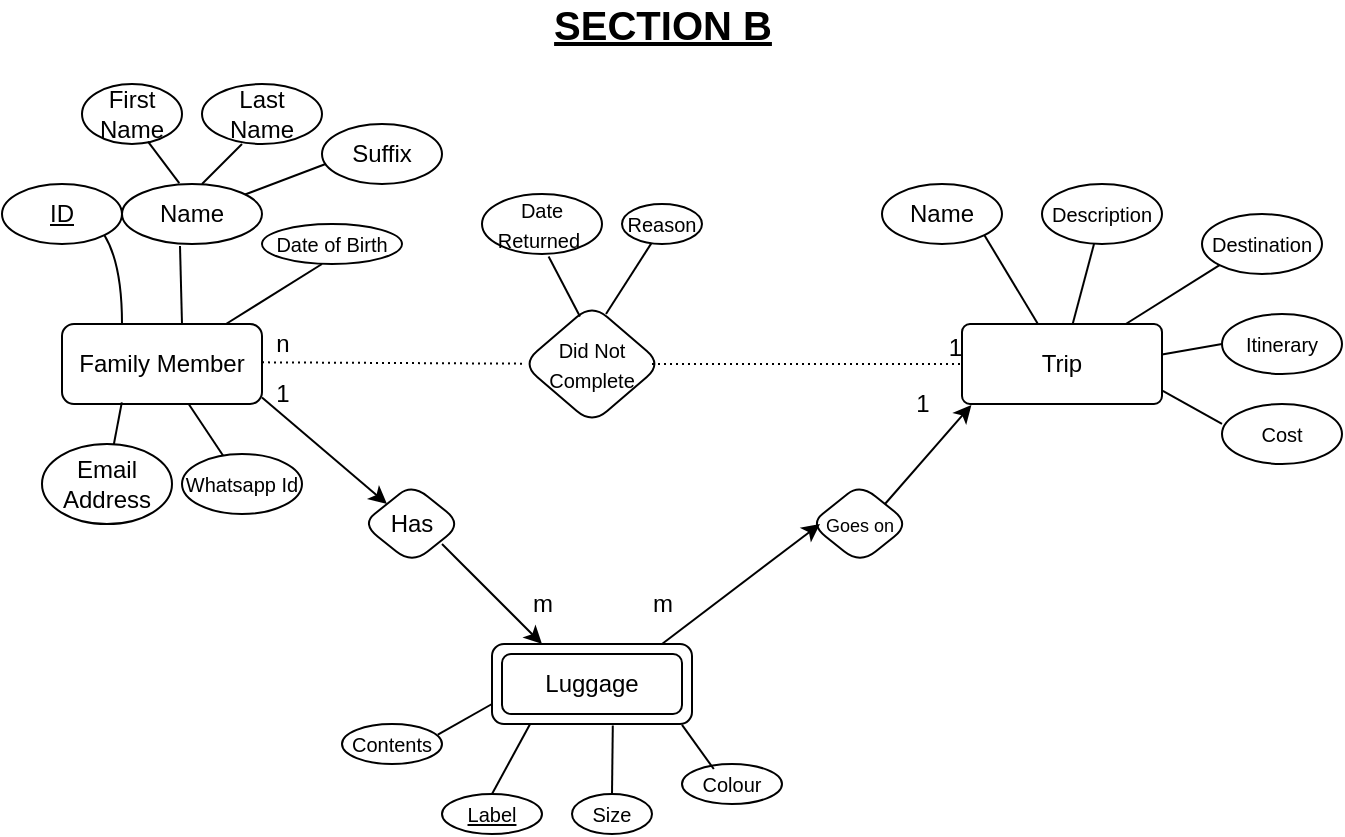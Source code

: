 <mxfile version="13.6.5" type="github">
  <diagram id="R2lEEEUBdFMjLlhIrx00" name="Page-1">
    <mxGraphModel dx="842" dy="585" grid="1" gridSize="10" guides="1" tooltips="1" connect="1" arrows="1" fold="1" page="1" pageScale="1" pageWidth="850" pageHeight="1100" math="0" shadow="0" extFonts="Permanent Marker^https://fonts.googleapis.com/css?family=Permanent+Marker">
      <root>
        <mxCell id="0" />
        <mxCell id="1" parent="0" />
        <mxCell id="rUAam2fF626C5exKubJ2-57" value="Family Member" style="whiteSpace=wrap;html=1;align=center;rounded=1;" vertex="1" parent="1">
          <mxGeometry x="50" y="210" width="100" height="40" as="geometry" />
        </mxCell>
        <mxCell id="rUAam2fF626C5exKubJ2-58" value="&lt;u&gt;ID&lt;/u&gt;" style="ellipse;whiteSpace=wrap;html=1;align=center;rounded=1;" vertex="1" parent="1">
          <mxGeometry x="20" y="140" width="60" height="30" as="geometry" />
        </mxCell>
        <mxCell id="rUAam2fF626C5exKubJ2-59" value="&lt;font style=&quot;font-size: 10px&quot;&gt;Date of Birth&lt;/font&gt;" style="ellipse;whiteSpace=wrap;html=1;align=center;rounded=1;" vertex="1" parent="1">
          <mxGeometry x="150" y="160" width="70" height="20" as="geometry" />
        </mxCell>
        <mxCell id="rUAam2fF626C5exKubJ2-60" value="First Name" style="ellipse;whiteSpace=wrap;html=1;align=center;rounded=1;" vertex="1" parent="1">
          <mxGeometry x="60" y="90" width="50" height="30" as="geometry" />
        </mxCell>
        <mxCell id="rUAam2fF626C5exKubJ2-61" value="Name" style="ellipse;whiteSpace=wrap;html=1;align=center;rounded=1;" vertex="1" parent="1">
          <mxGeometry x="80" y="140" width="70" height="30" as="geometry" />
        </mxCell>
        <mxCell id="rUAam2fF626C5exKubJ2-62" value="Email Address" style="ellipse;whiteSpace=wrap;html=1;align=center;rounded=1;" vertex="1" parent="1">
          <mxGeometry x="40" y="270" width="65" height="40" as="geometry" />
        </mxCell>
        <mxCell id="rUAam2fF626C5exKubJ2-63" value="Last Name" style="ellipse;whiteSpace=wrap;html=1;align=center;rounded=1;" vertex="1" parent="1">
          <mxGeometry x="120" y="90" width="60" height="30" as="geometry" />
        </mxCell>
        <mxCell id="rUAam2fF626C5exKubJ2-64" value="" style="endArrow=none;html=1;curved=1;" edge="1" parent="1">
          <mxGeometry width="50" height="50" relative="1" as="geometry">
            <mxPoint x="110" y="210" as="sourcePoint" />
            <mxPoint x="109" y="171" as="targetPoint" />
          </mxGeometry>
        </mxCell>
        <mxCell id="rUAam2fF626C5exKubJ2-65" value="" style="endArrow=none;html=1;exitX=0.3;exitY=0;exitDx=0;exitDy=0;exitPerimeter=0;entryX=1;entryY=1;entryDx=0;entryDy=0;curved=1;" edge="1" parent="1" source="rUAam2fF626C5exKubJ2-57" target="rUAam2fF626C5exKubJ2-58">
          <mxGeometry width="50" height="50" relative="1" as="geometry">
            <mxPoint x="70" y="190" as="sourcePoint" />
            <mxPoint x="100" y="160" as="targetPoint" />
            <Array as="points">
              <mxPoint x="80" y="180" />
            </Array>
          </mxGeometry>
        </mxCell>
        <mxCell id="rUAam2fF626C5exKubJ2-66" value="" style="endArrow=none;html=1;curved=1;" edge="1" parent="1">
          <mxGeometry width="50" height="50" relative="1" as="geometry">
            <mxPoint x="120" y="140" as="sourcePoint" />
            <mxPoint x="140" y="120" as="targetPoint" />
            <Array as="points">
              <mxPoint x="140" y="120" />
            </Array>
          </mxGeometry>
        </mxCell>
        <mxCell id="rUAam2fF626C5exKubJ2-67" value="" style="endArrow=none;html=1;exitX=0.409;exitY=-0.013;exitDx=0;exitDy=0;exitPerimeter=0;entryX=0.66;entryY=0.96;entryDx=0;entryDy=0;entryPerimeter=0;" edge="1" parent="1" source="rUAam2fF626C5exKubJ2-61" target="rUAam2fF626C5exKubJ2-60">
          <mxGeometry width="50" height="50" relative="1" as="geometry">
            <mxPoint x="130" y="220" as="sourcePoint" />
            <mxPoint x="180" y="170" as="targetPoint" />
            <Array as="points" />
          </mxGeometry>
        </mxCell>
        <mxCell id="rUAam2fF626C5exKubJ2-68" value="" style="endArrow=none;html=1;" edge="1" parent="1" source="rUAam2fF626C5exKubJ2-57">
          <mxGeometry width="50" height="50" relative="1" as="geometry">
            <mxPoint x="150" y="210" as="sourcePoint" />
            <mxPoint x="180" y="180" as="targetPoint" />
          </mxGeometry>
        </mxCell>
        <mxCell id="rUAam2fF626C5exKubJ2-69" value="&lt;font style=&quot;font-size: 10px&quot;&gt;Whatsapp Id&lt;/font&gt;" style="ellipse;whiteSpace=wrap;html=1;align=center;rounded=1;" vertex="1" parent="1">
          <mxGeometry x="110" y="275" width="60" height="30" as="geometry" />
        </mxCell>
        <mxCell id="rUAam2fF626C5exKubJ2-70" value="" style="endArrow=none;html=1;" edge="1" parent="1" source="rUAam2fF626C5exKubJ2-57" target="rUAam2fF626C5exKubJ2-69">
          <mxGeometry width="50" height="50" relative="1" as="geometry">
            <mxPoint x="105" y="290" as="sourcePoint" />
            <mxPoint x="155" y="240" as="targetPoint" />
          </mxGeometry>
        </mxCell>
        <mxCell id="rUAam2fF626C5exKubJ2-71" value="" style="endArrow=none;html=1;entryX=0.299;entryY=0.979;entryDx=0;entryDy=0;entryPerimeter=0;" edge="1" parent="1" source="rUAam2fF626C5exKubJ2-62" target="rUAam2fF626C5exKubJ2-57">
          <mxGeometry width="50" height="50" relative="1" as="geometry">
            <mxPoint x="50" y="260.56" as="sourcePoint" />
            <mxPoint x="92.84" y="250.0" as="targetPoint" />
          </mxGeometry>
        </mxCell>
        <mxCell id="rUAam2fF626C5exKubJ2-72" value="&lt;font style=&quot;font-size: 10px&quot;&gt;Did Not Complete&lt;/font&gt;" style="shape=rhombus;perimeter=rhombusPerimeter;whiteSpace=wrap;html=1;align=center;rounded=1;" vertex="1" parent="1">
          <mxGeometry x="280" y="200" width="70" height="60" as="geometry" />
        </mxCell>
        <mxCell id="rUAam2fF626C5exKubJ2-73" value="Trip" style="rounded=1;arcSize=10;whiteSpace=wrap;html=1;align=center;" vertex="1" parent="1">
          <mxGeometry x="500" y="210" width="100" height="40" as="geometry" />
        </mxCell>
        <mxCell id="rUAam2fF626C5exKubJ2-74" value="Name" style="ellipse;whiteSpace=wrap;html=1;align=center;rounded=1;" vertex="1" parent="1">
          <mxGeometry x="460" y="140" width="60" height="30" as="geometry" />
        </mxCell>
        <mxCell id="rUAam2fF626C5exKubJ2-75" value="&lt;font style=&quot;font-size: 10px&quot;&gt;Description&lt;/font&gt;" style="ellipse;whiteSpace=wrap;html=1;align=center;rounded=1;" vertex="1" parent="1">
          <mxGeometry x="540" y="140" width="60" height="30" as="geometry" />
        </mxCell>
        <mxCell id="rUAam2fF626C5exKubJ2-76" value="&lt;font style=&quot;font-size: 10px&quot;&gt;Destination&lt;/font&gt;" style="ellipse;whiteSpace=wrap;html=1;align=center;rounded=1;" vertex="1" parent="1">
          <mxGeometry x="620" y="155" width="60" height="30" as="geometry" />
        </mxCell>
        <mxCell id="rUAam2fF626C5exKubJ2-77" value="" style="endArrow=none;html=1;entryX=0;entryY=1;entryDx=0;entryDy=0;" edge="1" parent="1" source="rUAam2fF626C5exKubJ2-73" target="rUAam2fF626C5exKubJ2-76">
          <mxGeometry width="50" height="50" relative="1" as="geometry">
            <mxPoint x="600" y="210" as="sourcePoint" />
            <mxPoint x="630" y="190" as="targetPoint" />
          </mxGeometry>
        </mxCell>
        <mxCell id="rUAam2fF626C5exKubJ2-78" value="" style="endArrow=none;html=1;entryX=1;entryY=1;entryDx=0;entryDy=0;" edge="1" parent="1" source="rUAam2fF626C5exKubJ2-73" target="rUAam2fF626C5exKubJ2-74">
          <mxGeometry width="50" height="50" relative="1" as="geometry">
            <mxPoint x="500" y="210" as="sourcePoint" />
            <mxPoint x="550" y="160" as="targetPoint" />
          </mxGeometry>
        </mxCell>
        <mxCell id="rUAam2fF626C5exKubJ2-79" value="" style="endArrow=none;html=1;" edge="1" parent="1" source="rUAam2fF626C5exKubJ2-73" target="rUAam2fF626C5exKubJ2-75">
          <mxGeometry width="50" height="50" relative="1" as="geometry">
            <mxPoint x="520" y="220" as="sourcePoint" />
            <mxPoint x="570" y="170" as="targetPoint" />
          </mxGeometry>
        </mxCell>
        <mxCell id="rUAam2fF626C5exKubJ2-80" value="n" style="text;html=1;align=center;verticalAlign=middle;resizable=0;points=[];autosize=1;" vertex="1" parent="1">
          <mxGeometry x="150" y="210" width="20" height="20" as="geometry" />
        </mxCell>
        <mxCell id="rUAam2fF626C5exKubJ2-81" value="Suffix" style="ellipse;whiteSpace=wrap;html=1;align=center;rounded=1;" vertex="1" parent="1">
          <mxGeometry x="180" y="110" width="60" height="30" as="geometry" />
        </mxCell>
        <mxCell id="rUAam2fF626C5exKubJ2-82" value="" style="endArrow=none;html=1;curved=1;entryX=0.03;entryY=0.667;entryDx=0;entryDy=0;entryPerimeter=0;" edge="1" parent="1" source="rUAam2fF626C5exKubJ2-61" target="rUAam2fF626C5exKubJ2-81">
          <mxGeometry width="50" height="50" relative="1" as="geometry">
            <mxPoint x="150" y="150" as="sourcePoint" />
            <mxPoint x="170" y="130" as="targetPoint" />
            <Array as="points" />
          </mxGeometry>
        </mxCell>
        <mxCell id="rUAam2fF626C5exKubJ2-83" value="&lt;font style=&quot;font-size: 10px&quot;&gt;Itinerary&lt;/font&gt;" style="ellipse;whiteSpace=wrap;html=1;align=center;rounded=1;" vertex="1" parent="1">
          <mxGeometry x="630" y="205" width="60" height="30" as="geometry" />
        </mxCell>
        <mxCell id="rUAam2fF626C5exKubJ2-84" value="&lt;font style=&quot;font-size: 10px&quot;&gt;Cost&lt;/font&gt;" style="ellipse;whiteSpace=wrap;html=1;align=center;rounded=1;" vertex="1" parent="1">
          <mxGeometry x="630" y="250" width="60" height="30" as="geometry" />
        </mxCell>
        <mxCell id="rUAam2fF626C5exKubJ2-85" value="" style="endArrow=none;html=1;entryX=0;entryY=0.5;entryDx=0;entryDy=0;exitX=1;exitY=0.382;exitDx=0;exitDy=0;exitPerimeter=0;" edge="1" parent="1" source="rUAam2fF626C5exKubJ2-73" target="rUAam2fF626C5exKubJ2-83">
          <mxGeometry width="50" height="50" relative="1" as="geometry">
            <mxPoint x="480" y="320" as="sourcePoint" />
            <mxPoint x="530" y="270" as="targetPoint" />
          </mxGeometry>
        </mxCell>
        <mxCell id="rUAam2fF626C5exKubJ2-86" value="" style="endArrow=none;html=1;entryX=0;entryY=0.333;entryDx=0;entryDy=0;exitX=1.004;exitY=0.835;exitDx=0;exitDy=0;exitPerimeter=0;entryPerimeter=0;" edge="1" parent="1" source="rUAam2fF626C5exKubJ2-73" target="rUAam2fF626C5exKubJ2-84">
          <mxGeometry width="50" height="50" relative="1" as="geometry">
            <mxPoint x="610.0" y="235.28" as="sourcePoint" />
            <mxPoint x="640.0" y="230" as="targetPoint" />
          </mxGeometry>
        </mxCell>
        <mxCell id="rUAam2fF626C5exKubJ2-87" value="" style="endArrow=none;html=1;rounded=0;dashed=1;dashPattern=1 2;entryX=0;entryY=0.5;entryDx=0;entryDy=0;" edge="1" parent="1" target="rUAam2fF626C5exKubJ2-73">
          <mxGeometry relative="1" as="geometry">
            <mxPoint x="345" y="230" as="sourcePoint" />
            <mxPoint x="505" y="229.52" as="targetPoint" />
          </mxGeometry>
        </mxCell>
        <mxCell id="rUAam2fF626C5exKubJ2-88" value="1" style="resizable=0;html=1;align=right;verticalAlign=bottom;" connectable="0" vertex="1" parent="rUAam2fF626C5exKubJ2-87">
          <mxGeometry x="1" relative="1" as="geometry" />
        </mxCell>
        <mxCell id="rUAam2fF626C5exKubJ2-89" value="" style="endArrow=none;html=1;rounded=0;dashed=1;dashPattern=1 2;" edge="1" parent="1" target="rUAam2fF626C5exKubJ2-72">
          <mxGeometry relative="1" as="geometry">
            <mxPoint x="150" y="229.17" as="sourcePoint" />
            <mxPoint x="305" y="229.17" as="targetPoint" />
          </mxGeometry>
        </mxCell>
        <mxCell id="rUAam2fF626C5exKubJ2-90" value="Luggage" style="shape=ext;margin=3;double=1;whiteSpace=wrap;html=1;align=center;rounded=1;" vertex="1" parent="1">
          <mxGeometry x="265" y="370" width="100" height="40" as="geometry" />
        </mxCell>
        <mxCell id="rUAam2fF626C5exKubJ2-91" value="Has" style="shape=rhombus;perimeter=rhombusPerimeter;whiteSpace=wrap;html=1;align=center;rounded=1;" vertex="1" parent="1">
          <mxGeometry x="200" y="290" width="50" height="40" as="geometry" />
        </mxCell>
        <mxCell id="rUAam2fF626C5exKubJ2-92" value="&lt;font style=&quot;font-size: 9px&quot;&gt;Goes on&lt;/font&gt;" style="shape=rhombus;perimeter=rhombusPerimeter;whiteSpace=wrap;html=1;align=center;rounded=1;" vertex="1" parent="1">
          <mxGeometry x="424" y="290" width="50" height="40" as="geometry" />
        </mxCell>
        <mxCell id="rUAam2fF626C5exKubJ2-93" value="" style="endArrow=classic;html=1;exitX=1;exitY=0.918;exitDx=0;exitDy=0;exitPerimeter=0;entryX=0;entryY=0;entryDx=0;entryDy=0;" edge="1" parent="1" source="rUAam2fF626C5exKubJ2-57" target="rUAam2fF626C5exKubJ2-91">
          <mxGeometry width="50" height="50" relative="1" as="geometry">
            <mxPoint x="290" y="350" as="sourcePoint" />
            <mxPoint x="340" y="300" as="targetPoint" />
          </mxGeometry>
        </mxCell>
        <mxCell id="rUAam2fF626C5exKubJ2-94" value="" style="endArrow=classic;html=1;entryX=0.25;entryY=0;entryDx=0;entryDy=0;" edge="1" parent="1" target="rUAam2fF626C5exKubJ2-90">
          <mxGeometry width="50" height="50" relative="1" as="geometry">
            <mxPoint x="240" y="320" as="sourcePoint" />
            <mxPoint x="302.5" y="373.28" as="targetPoint" />
          </mxGeometry>
        </mxCell>
        <mxCell id="rUAam2fF626C5exKubJ2-95" value="" style="endArrow=classic;html=1;exitX=0.85;exitY=0;exitDx=0;exitDy=0;exitPerimeter=0;" edge="1" parent="1" source="rUAam2fF626C5exKubJ2-90">
          <mxGeometry width="50" height="50" relative="1" as="geometry">
            <mxPoint x="350" y="340" as="sourcePoint" />
            <mxPoint x="429" y="310" as="targetPoint" />
          </mxGeometry>
        </mxCell>
        <mxCell id="rUAam2fF626C5exKubJ2-96" value="" style="endArrow=classic;html=1;entryX=0.047;entryY=1.013;entryDx=0;entryDy=0;entryPerimeter=0;exitX=1;exitY=0;exitDx=0;exitDy=0;" edge="1" parent="1" source="rUAam2fF626C5exKubJ2-92" target="rUAam2fF626C5exKubJ2-73">
          <mxGeometry width="50" height="50" relative="1" as="geometry">
            <mxPoint x="460" y="302" as="sourcePoint" />
            <mxPoint x="539" y="250.0" as="targetPoint" />
          </mxGeometry>
        </mxCell>
        <mxCell id="rUAam2fF626C5exKubJ2-97" value="m" style="text;html=1;align=center;verticalAlign=middle;resizable=0;points=[];autosize=1;" vertex="1" parent="1">
          <mxGeometry x="335" y="340" width="30" height="20" as="geometry" />
        </mxCell>
        <mxCell id="rUAam2fF626C5exKubJ2-98" value="1" style="text;html=1;align=center;verticalAlign=middle;resizable=0;points=[];autosize=1;" vertex="1" parent="1">
          <mxGeometry x="470" y="240" width="20" height="20" as="geometry" />
        </mxCell>
        <mxCell id="rUAam2fF626C5exKubJ2-99" value="1" style="text;html=1;align=center;verticalAlign=middle;resizable=0;points=[];autosize=1;" vertex="1" parent="1">
          <mxGeometry x="150" y="235" width="20" height="20" as="geometry" />
        </mxCell>
        <mxCell id="rUAam2fF626C5exKubJ2-100" value="m" style="text;html=1;align=center;verticalAlign=middle;resizable=0;points=[];autosize=1;" vertex="1" parent="1">
          <mxGeometry x="275" y="340" width="30" height="20" as="geometry" />
        </mxCell>
        <mxCell id="rUAam2fF626C5exKubJ2-101" value="&lt;font style=&quot;font-size: 10px&quot;&gt;Date Returned&lt;/font&gt;&lt;font style=&quot;font-size: 11px&quot;&gt;&amp;nbsp;&lt;/font&gt;" style="ellipse;whiteSpace=wrap;html=1;align=center;rounded=1;" vertex="1" parent="1">
          <mxGeometry x="260" y="145" width="60" height="30" as="geometry" />
        </mxCell>
        <mxCell id="rUAam2fF626C5exKubJ2-102" value="&lt;font style=&quot;font-size: 10px&quot;&gt;Reason&lt;/font&gt;" style="ellipse;whiteSpace=wrap;html=1;align=center;rounded=1;" vertex="1" parent="1">
          <mxGeometry x="330" y="150" width="40" height="20" as="geometry" />
        </mxCell>
        <mxCell id="rUAam2fF626C5exKubJ2-103" value="" style="endArrow=none;html=1;entryX=0.368;entryY=0.979;entryDx=0;entryDy=0;entryPerimeter=0;" edge="1" parent="1" target="rUAam2fF626C5exKubJ2-102">
          <mxGeometry width="50" height="50" relative="1" as="geometry">
            <mxPoint x="322" y="205" as="sourcePoint" />
            <mxPoint x="370" y="175" as="targetPoint" />
          </mxGeometry>
        </mxCell>
        <mxCell id="rUAam2fF626C5exKubJ2-104" value="" style="endArrow=none;html=1;entryX=0.555;entryY=1.041;entryDx=0;entryDy=0;entryPerimeter=0;exitX=0.414;exitY=0.104;exitDx=0;exitDy=0;exitPerimeter=0;" edge="1" parent="1" source="rUAam2fF626C5exKubJ2-72" target="rUAam2fF626C5exKubJ2-101">
          <mxGeometry width="50" height="50" relative="1" as="geometry">
            <mxPoint x="305" y="206" as="sourcePoint" />
            <mxPoint x="260" y="180" as="targetPoint" />
          </mxGeometry>
        </mxCell>
        <mxCell id="rUAam2fF626C5exKubJ2-105" value="&lt;font style=&quot;font-size: 10px&quot;&gt;&lt;u&gt;Label&lt;/u&gt;&lt;/font&gt;" style="ellipse;whiteSpace=wrap;html=1;align=center;rounded=1;" vertex="1" parent="1">
          <mxGeometry x="240" y="445" width="50" height="20" as="geometry" />
        </mxCell>
        <mxCell id="rUAam2fF626C5exKubJ2-106" value="&lt;font style=&quot;font-size: 10px&quot;&gt;Contents&lt;/font&gt;" style="ellipse;whiteSpace=wrap;html=1;align=center;rounded=1;" vertex="1" parent="1">
          <mxGeometry x="190" y="410" width="50" height="20" as="geometry" />
        </mxCell>
        <mxCell id="rUAam2fF626C5exKubJ2-107" value="&lt;font style=&quot;font-size: 10px&quot;&gt;Size&lt;/font&gt;" style="ellipse;whiteSpace=wrap;html=1;align=center;rounded=1;" vertex="1" parent="1">
          <mxGeometry x="305" y="445" width="40" height="20" as="geometry" />
        </mxCell>
        <mxCell id="rUAam2fF626C5exKubJ2-108" value="&lt;font style=&quot;font-size: 10px&quot;&gt;Colour&lt;/font&gt;" style="ellipse;whiteSpace=wrap;html=1;align=center;rounded=1;" vertex="1" parent="1">
          <mxGeometry x="360" y="430" width="50" height="20" as="geometry" />
        </mxCell>
        <mxCell id="rUAam2fF626C5exKubJ2-109" value="" style="endArrow=none;html=1;entryX=0;entryY=0.75;entryDx=0;entryDy=0;exitX=0.959;exitY=0.264;exitDx=0;exitDy=0;exitPerimeter=0;" edge="1" parent="1" source="rUAam2fF626C5exKubJ2-106" target="rUAam2fF626C5exKubJ2-90">
          <mxGeometry width="50" height="50" relative="1" as="geometry">
            <mxPoint x="240" y="380" as="sourcePoint" />
            <mxPoint x="290" y="330" as="targetPoint" />
          </mxGeometry>
        </mxCell>
        <mxCell id="rUAam2fF626C5exKubJ2-110" value="" style="endArrow=none;html=1;entryX=0.192;entryY=0.994;entryDx=0;entryDy=0;entryPerimeter=0;exitX=0.5;exitY=0;exitDx=0;exitDy=0;" edge="1" parent="1" source="rUAam2fF626C5exKubJ2-105" target="rUAam2fF626C5exKubJ2-90">
          <mxGeometry width="50" height="50" relative="1" as="geometry">
            <mxPoint x="170" y="495" as="sourcePoint" />
            <mxPoint x="220" y="445" as="targetPoint" />
          </mxGeometry>
        </mxCell>
        <mxCell id="rUAam2fF626C5exKubJ2-111" value="" style="endArrow=none;html=1;entryX=0.604;entryY=1.02;entryDx=0;entryDy=0;entryPerimeter=0;exitX=0.5;exitY=0;exitDx=0;exitDy=0;" edge="1" parent="1" source="rUAam2fF626C5exKubJ2-107" target="rUAam2fF626C5exKubJ2-90">
          <mxGeometry width="50" height="50" relative="1" as="geometry">
            <mxPoint x="324" y="440" as="sourcePoint" />
            <mxPoint x="275.0" y="410" as="targetPoint" />
          </mxGeometry>
        </mxCell>
        <mxCell id="rUAam2fF626C5exKubJ2-112" value="" style="endArrow=none;html=1;entryX=0.95;entryY=1.011;entryDx=0;entryDy=0;entryPerimeter=0;exitX=0.318;exitY=0.126;exitDx=0;exitDy=0;exitPerimeter=0;" edge="1" parent="1" source="rUAam2fF626C5exKubJ2-108" target="rUAam2fF626C5exKubJ2-90">
          <mxGeometry width="50" height="50" relative="1" as="geometry">
            <mxPoint x="350" y="440" as="sourcePoint" />
            <mxPoint x="400" y="390" as="targetPoint" />
          </mxGeometry>
        </mxCell>
        <mxCell id="rUAam2fF626C5exKubJ2-113" value="&lt;font style=&quot;font-size: 20px&quot;&gt;&lt;u&gt;&lt;b&gt;SECTION B&lt;/b&gt;&lt;/u&gt;&lt;/font&gt;" style="text;html=1;align=center;verticalAlign=middle;resizable=0;points=[];autosize=1;" vertex="1" parent="1">
          <mxGeometry x="290" y="50" width="120" height="20" as="geometry" />
        </mxCell>
      </root>
    </mxGraphModel>
  </diagram>
</mxfile>
